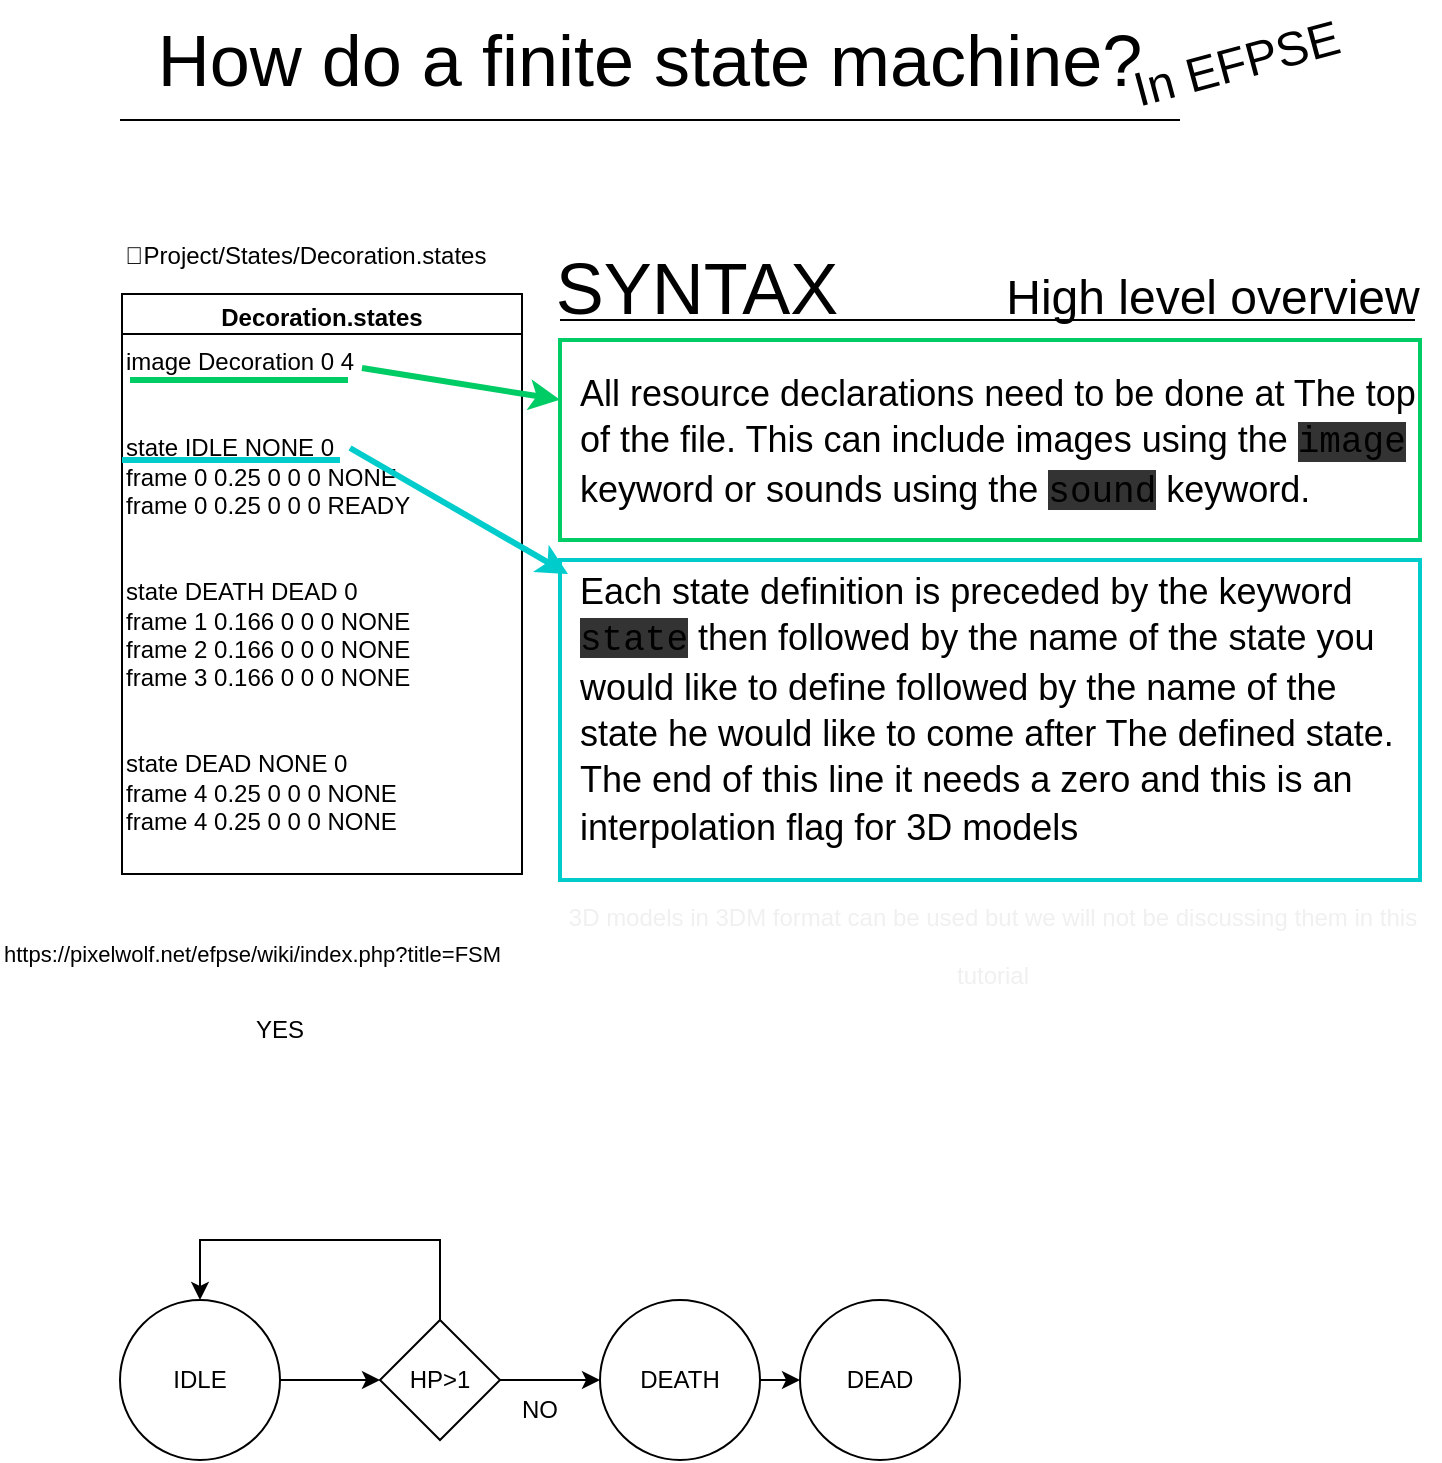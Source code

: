 <mxfile>
    <diagram id="GAWc1gAhpG-Zxj6IqSYM" name="Page-1">
        <mxGraphModel dx="659" dy="441" grid="1" gridSize="10" guides="1" tooltips="1" connect="1" arrows="1" fold="1" page="1" pageScale="1" pageWidth="850" pageHeight="1100" math="0" shadow="0">
            <root>
                <mxCell id="0"/>
                <mxCell id="1" parent="0"/>
                <mxCell id="63" value="" style="rounded=0;whiteSpace=wrap;html=1;strokeWidth=2;strokeColor=#00CCCC;" parent="1" vertex="1">
                    <mxGeometry x="400" y="280" width="430" height="160" as="geometry"/>
                </mxCell>
                <mxCell id="62" value="" style="rounded=0;whiteSpace=wrap;html=1;strokeColor=#00CC66;strokeWidth=2;" parent="1" vertex="1">
                    <mxGeometry x="400" y="170" width="430" height="100" as="geometry"/>
                </mxCell>
                <mxCell id="2" value="&lt;span style=&quot;font-size: 36px;&quot;&gt;How do a finite state machine?&lt;/span&gt;" style="text;html=1;strokeColor=none;fillColor=none;align=center;verticalAlign=middle;whiteSpace=wrap;rounded=0;" parent="1" vertex="1">
                    <mxGeometry x="180" width="530" height="60" as="geometry"/>
                </mxCell>
                <mxCell id="3" value="" style="endArrow=none;html=1;fontSize=36;exitX=0;exitY=1;exitDx=0;exitDy=0;entryX=1;entryY=1;entryDx=0;entryDy=0;rounded=0;" parent="1" source="2" target="2" edge="1">
                    <mxGeometry width="50" height="50" relative="1" as="geometry">
                        <mxPoint x="330" y="200" as="sourcePoint"/>
                        <mxPoint x="380" y="150" as="targetPoint"/>
                    </mxGeometry>
                </mxCell>
                <mxCell id="4" value="IDLE" style="ellipse;whiteSpace=wrap;html=1;aspect=fixed;rounded=0;" parent="1" vertex="1">
                    <mxGeometry x="180" y="650" width="80" height="80" as="geometry"/>
                </mxCell>
                <mxCell id="42" value="" style="edgeStyle=none;html=1;rounded=0;" parent="1" source="6" target="41" edge="1">
                    <mxGeometry relative="1" as="geometry"/>
                </mxCell>
                <mxCell id="6" value="DEATH" style="ellipse;whiteSpace=wrap;html=1;aspect=fixed;rounded=0;" parent="1" vertex="1">
                    <mxGeometry x="420" y="650" width="80" height="80" as="geometry"/>
                </mxCell>
                <mxCell id="20" value="NO" style="text;html=1;strokeColor=none;fillColor=none;align=center;verticalAlign=middle;whiteSpace=wrap;rounded=0;" parent="1" vertex="1">
                    <mxGeometry x="360" y="690" width="60" height="30" as="geometry"/>
                </mxCell>
                <mxCell id="21" value="" style="endArrow=classic;html=1;exitX=1;exitY=0.5;exitDx=0;exitDy=0;rounded=0;" parent="1" source="4" edge="1">
                    <mxGeometry width="50" height="50" relative="1" as="geometry">
                        <mxPoint x="330" y="680" as="sourcePoint"/>
                        <mxPoint x="310" y="690" as="targetPoint"/>
                    </mxGeometry>
                </mxCell>
                <mxCell id="23" style="edgeStyle=none;html=1;entryX=0;entryY=0.5;entryDx=0;entryDy=0;rounded=0;" parent="1" source="22" target="6" edge="1">
                    <mxGeometry relative="1" as="geometry"/>
                </mxCell>
                <mxCell id="24" style="edgeStyle=none;html=1;entryX=0.5;entryY=0;entryDx=0;entryDy=0;rounded=0;" parent="1" source="22" target="4" edge="1">
                    <mxGeometry relative="1" as="geometry">
                        <mxPoint x="340" y="610" as="targetPoint"/>
                        <Array as="points">
                            <mxPoint x="340" y="620"/>
                            <mxPoint x="220" y="620"/>
                        </Array>
                    </mxGeometry>
                </mxCell>
                <mxCell id="22" value="HP&amp;gt;1" style="rhombus;whiteSpace=wrap;html=1;rounded=0;" parent="1" vertex="1">
                    <mxGeometry x="310" y="660" width="60" height="60" as="geometry"/>
                </mxCell>
                <mxCell id="25" value="YES" style="text;html=1;strokeColor=none;fillColor=none;align=center;verticalAlign=middle;whiteSpace=wrap;rounded=0;" parent="1" vertex="1">
                    <mxGeometry x="230" y="500" width="60" height="30" as="geometry"/>
                </mxCell>
                <mxCell id="33" value="Decoration.states" style="swimlane;whiteSpace=wrap;html=1;gradientColor=none;fillColor=default;swimlaneLine=1;labelBackgroundColor=none;rounded=0;" parent="1" vertex="1">
                    <mxGeometry x="181" y="147" width="200" height="290" as="geometry"/>
                </mxCell>
                <mxCell id="37" value="" style="rounded=0;whiteSpace=wrap;html=1;labelBackgroundColor=none;fillColor=default;gradientColor=none;" parent="33" vertex="1">
                    <mxGeometry y="20" width="200" height="270" as="geometry"/>
                </mxCell>
                <mxCell id="36" value="image Decoration 0 4&#10;&#10;&#10;state IDLE NONE 0&#10;frame 0 0.25 0 0 0 NONE&#10;frame 0 0.25 0 0 0 READY&#10;&#10;&#10;state DEATH DEAD 0&#10;frame 1 0.166 0 0 0 NONE&#10;frame 2 0.166 0 0 0 NONE&#10;frame 3 0.166 0 0 0 NONE&#10;&#10;&#10;state DEAD NONE 0&#10;frame 4 0.25 0 0 0 NONE&#10;frame 4 0.25 0 0 0 NONE" style="text;whiteSpace=wrap;html=1;rounded=0;" parent="33" vertex="1">
                    <mxGeometry y="20" width="180" height="270" as="geometry"/>
                </mxCell>
                <mxCell id="60" value="" style="endArrow=none;html=1;strokeWidth=3;fillColor=#0050ef;strokeColor=#00CCCC;" parent="33" edge="1">
                    <mxGeometry width="50" height="50" relative="1" as="geometry">
                        <mxPoint y="83" as="sourcePoint"/>
                        <mxPoint x="109" y="83" as="targetPoint"/>
                    </mxGeometry>
                </mxCell>
                <mxCell id="61" value="" style="endArrow=classic;html=1;fillColor=#0050ef;strokeColor=#00CCCC;strokeWidth=3;" parent="33" edge="1">
                    <mxGeometry width="50" height="50" relative="1" as="geometry">
                        <mxPoint x="114" y="77" as="sourcePoint"/>
                        <mxPoint x="223" y="140" as="targetPoint"/>
                    </mxGeometry>
                </mxCell>
                <mxCell id="40" value="📂Project/States/Decoration.states" style="text;html=1;strokeColor=none;fillColor=none;align=center;verticalAlign=middle;whiteSpace=wrap;rounded=0;labelBackgroundColor=none;" parent="1" vertex="1">
                    <mxGeometry x="153" y="113" width="240" height="30" as="geometry"/>
                </mxCell>
                <mxCell id="41" value="DEAD" style="ellipse;whiteSpace=wrap;html=1;aspect=fixed;rounded=0;" parent="1" vertex="1">
                    <mxGeometry x="520" y="650" width="80" height="80" as="geometry"/>
                </mxCell>
                <mxCell id="43" value="&lt;font style=&quot;font-size: 24px;&quot;&gt;In EFPSE&lt;/font&gt;" style="text;html=1;strokeColor=none;fillColor=none;align=center;verticalAlign=middle;whiteSpace=wrap;rounded=0;labelBackgroundColor=none;rotation=-15;" parent="1" vertex="1">
                    <mxGeometry x="674" y="17" width="129" height="30" as="geometry"/>
                </mxCell>
                <mxCell id="45" value="&lt;font style=&quot;font-size: 36px;&quot;&gt;SYNTAX&lt;/font&gt;" style="text;html=1;strokeColor=none;fillColor=none;align=center;verticalAlign=middle;whiteSpace=wrap;rounded=0;" parent="1" vertex="1">
                    <mxGeometry x="431" y="124" width="75" height="40" as="geometry"/>
                </mxCell>
                <mxCell id="46" value="" style="endArrow=none;html=1;fontSize=18;rounded=0;" parent="1" edge="1">
                    <mxGeometry width="50" height="50" relative="1" as="geometry">
                        <mxPoint x="400" y="160" as="sourcePoint"/>
                        <mxPoint x="827.5" y="160" as="targetPoint"/>
                    </mxGeometry>
                </mxCell>
                <mxCell id="47" value="&lt;p style=&quot;line-height: 130%;&quot;&gt;All resource declarations need to be done at The top of the file. This can include images using the&amp;nbsp;&lt;font style=&quot;background-color: rgb(51, 51, 51);&quot; face=&quot;Courier New&quot;&gt;image&lt;/font&gt; keyword or sounds using the &lt;span style=&quot;background-color: rgb(51, 51, 51);&quot;&gt;&lt;font face=&quot;Courier New&quot;&gt;sound&lt;/font&gt;&lt;/span&gt; keyword.&amp;nbsp;&lt;/p&gt;&lt;p style=&quot;line-height: 130%;&quot;&gt;&lt;br&gt;&lt;/p&gt;&lt;p style=&quot;line-height: 130%;&quot;&gt;&lt;br&gt;&lt;/p&gt;" style="text;html=1;strokeColor=none;fillColor=none;align=left;verticalAlign=middle;whiteSpace=wrap;rounded=0;fontSize=18;" parent="1" vertex="1">
                    <mxGeometry x="408" y="220" width="427" height="86" as="geometry"/>
                </mxCell>
                <UserObject label="&lt;font style=&quot;font-size: 11px;&quot;&gt;https://pixelwolf.net/efpse/wiki/index.php?title=FSM&lt;/font&gt;" link="https://pixelwolf.net/efpse/wiki/index.php?title=FSM" id="48">
                    <mxCell style="text;whiteSpace=wrap;html=1;fontSize=36;rounded=0;" parent="1" vertex="1">
                        <mxGeometry x="120" y="440" width="260" height="60" as="geometry"/>
                    </mxCell>
                </UserObject>
                <mxCell id="49" value="&lt;font style=&quot;font-size: 24px;&quot;&gt;High level overview&lt;/font&gt;" style="text;html=1;strokeColor=none;fillColor=none;align=center;verticalAlign=middle;whiteSpace=wrap;rounded=0;fontSize=11;" parent="1" vertex="1">
                    <mxGeometry x="618" y="134" width="217" height="30" as="geometry"/>
                </mxCell>
                <mxCell id="50" value="&lt;font style=&quot;font-size: 12px;&quot;&gt;&lt;br&gt;&lt;span style=&quot;color: rgb(240, 240, 240); font-family: Helvetica; font-style: normal; font-variant-ligatures: normal; font-variant-caps: normal; font-weight: 400; letter-spacing: normal; orphans: 2; text-align: left; text-indent: 0px; text-transform: none; widows: 2; word-spacing: 0px; -webkit-text-stroke-width: 0px; text-decoration-thickness: initial; text-decoration-style: initial; text-decoration-color: initial; float: none; display: inline !important;&quot;&gt;3D models in 3DM format can be used but we will not be discussing them in this tutorial&lt;/span&gt;&lt;/font&gt;" style="text;html=1;strokeColor=none;fillColor=none;align=center;verticalAlign=middle;whiteSpace=wrap;rounded=0;labelBackgroundColor=none;fontFamily=Verdana;fontSize=24;" parent="1" vertex="1">
                    <mxGeometry x="393" y="430" width="447" height="50" as="geometry"/>
                </mxCell>
                <mxCell id="51" value="&lt;p style=&quot;line-height: 130%;&quot;&gt;Each state definition is preceded by the keyword &lt;span style=&quot;background-color: rgb(51, 51, 51);&quot;&gt;&lt;font face=&quot;Courier New&quot;&gt;state&lt;/font&gt;&lt;/span&gt; then followed by the name of the state you would like to define followed by the name of the state he would like to come after The defined state. The end of this line it needs a zero and this is an interpolation flag for 3D models&lt;/p&gt;" style="text;html=1;strokeColor=none;fillColor=none;align=left;verticalAlign=middle;whiteSpace=wrap;rounded=0;labelBackgroundColor=none;fontFamily=Helvetica;fontSize=18;" parent="1" vertex="1">
                    <mxGeometry x="408" y="290" width="410" height="130" as="geometry"/>
                </mxCell>
                <mxCell id="57" value="" style="endArrow=classic;html=1;entryX=0;entryY=0.13;entryDx=0;entryDy=0;entryPerimeter=0;fillColor=#60a917;strokeColor=#00CC66;strokeWidth=3;" parent="1" edge="1">
                    <mxGeometry width="50" height="50" relative="1" as="geometry">
                        <mxPoint x="301" y="184" as="sourcePoint"/>
                        <mxPoint x="400.0" y="199.88" as="targetPoint"/>
                    </mxGeometry>
                </mxCell>
                <mxCell id="59" value="" style="endArrow=none;html=1;strokeWidth=3;fillColor=#60a917;strokeColor=#00CC66;" parent="1" edge="1">
                    <mxGeometry width="50" height="50" relative="1" as="geometry">
                        <mxPoint x="185" y="190" as="sourcePoint"/>
                        <mxPoint x="294" y="190" as="targetPoint"/>
                    </mxGeometry>
                </mxCell>
            </root>
        </mxGraphModel>
    </diagram>
</mxfile>